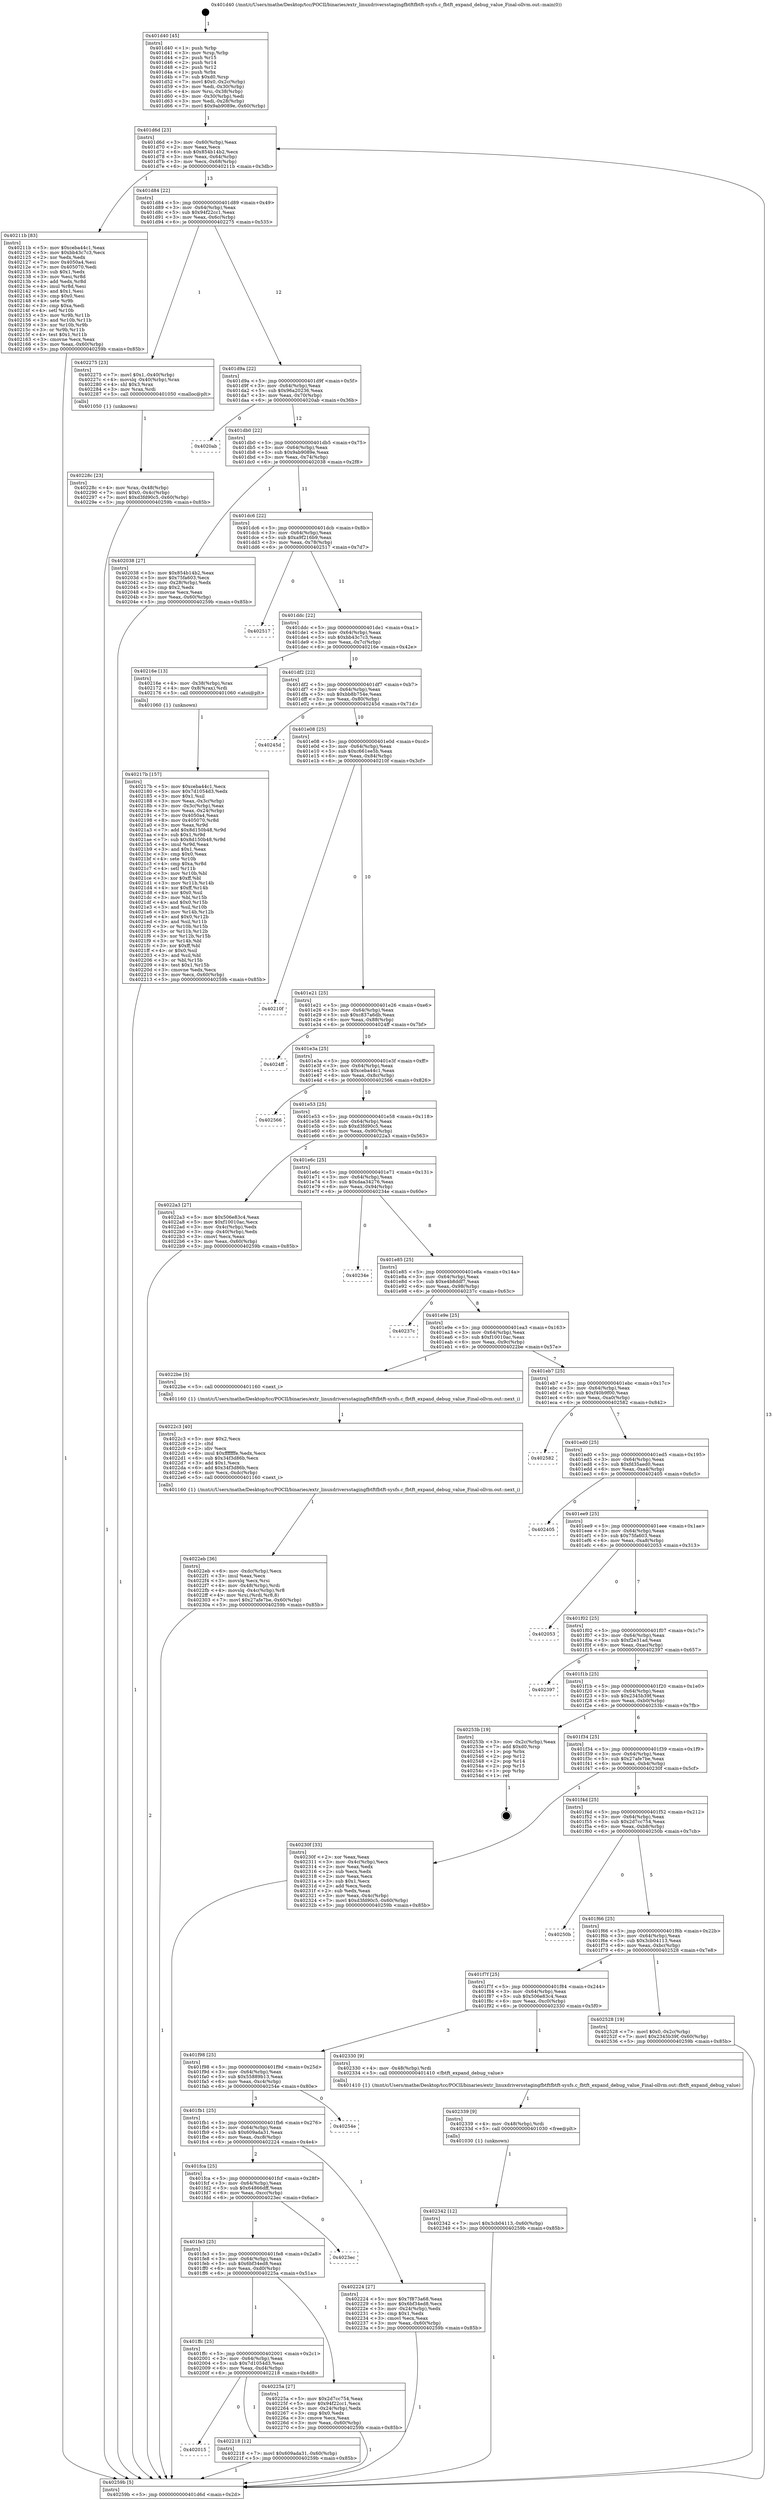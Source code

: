 digraph "0x401d40" {
  label = "0x401d40 (/mnt/c/Users/mathe/Desktop/tcc/POCII/binaries/extr_linuxdriversstagingfbtftfbtft-sysfs.c_fbtft_expand_debug_value_Final-ollvm.out::main(0))"
  labelloc = "t"
  node[shape=record]

  Entry [label="",width=0.3,height=0.3,shape=circle,fillcolor=black,style=filled]
  "0x401d6d" [label="{
     0x401d6d [23]\l
     | [instrs]\l
     &nbsp;&nbsp;0x401d6d \<+3\>: mov -0x60(%rbp),%eax\l
     &nbsp;&nbsp;0x401d70 \<+2\>: mov %eax,%ecx\l
     &nbsp;&nbsp;0x401d72 \<+6\>: sub $0x854b14b2,%ecx\l
     &nbsp;&nbsp;0x401d78 \<+3\>: mov %eax,-0x64(%rbp)\l
     &nbsp;&nbsp;0x401d7b \<+3\>: mov %ecx,-0x68(%rbp)\l
     &nbsp;&nbsp;0x401d7e \<+6\>: je 000000000040211b \<main+0x3db\>\l
  }"]
  "0x40211b" [label="{
     0x40211b [83]\l
     | [instrs]\l
     &nbsp;&nbsp;0x40211b \<+5\>: mov $0xceba44c1,%eax\l
     &nbsp;&nbsp;0x402120 \<+5\>: mov $0xbb43c7c3,%ecx\l
     &nbsp;&nbsp;0x402125 \<+2\>: xor %edx,%edx\l
     &nbsp;&nbsp;0x402127 \<+7\>: mov 0x4050a4,%esi\l
     &nbsp;&nbsp;0x40212e \<+7\>: mov 0x405070,%edi\l
     &nbsp;&nbsp;0x402135 \<+3\>: sub $0x1,%edx\l
     &nbsp;&nbsp;0x402138 \<+3\>: mov %esi,%r8d\l
     &nbsp;&nbsp;0x40213b \<+3\>: add %edx,%r8d\l
     &nbsp;&nbsp;0x40213e \<+4\>: imul %r8d,%esi\l
     &nbsp;&nbsp;0x402142 \<+3\>: and $0x1,%esi\l
     &nbsp;&nbsp;0x402145 \<+3\>: cmp $0x0,%esi\l
     &nbsp;&nbsp;0x402148 \<+4\>: sete %r9b\l
     &nbsp;&nbsp;0x40214c \<+3\>: cmp $0xa,%edi\l
     &nbsp;&nbsp;0x40214f \<+4\>: setl %r10b\l
     &nbsp;&nbsp;0x402153 \<+3\>: mov %r9b,%r11b\l
     &nbsp;&nbsp;0x402156 \<+3\>: and %r10b,%r11b\l
     &nbsp;&nbsp;0x402159 \<+3\>: xor %r10b,%r9b\l
     &nbsp;&nbsp;0x40215c \<+3\>: or %r9b,%r11b\l
     &nbsp;&nbsp;0x40215f \<+4\>: test $0x1,%r11b\l
     &nbsp;&nbsp;0x402163 \<+3\>: cmovne %ecx,%eax\l
     &nbsp;&nbsp;0x402166 \<+3\>: mov %eax,-0x60(%rbp)\l
     &nbsp;&nbsp;0x402169 \<+5\>: jmp 000000000040259b \<main+0x85b\>\l
  }"]
  "0x401d84" [label="{
     0x401d84 [22]\l
     | [instrs]\l
     &nbsp;&nbsp;0x401d84 \<+5\>: jmp 0000000000401d89 \<main+0x49\>\l
     &nbsp;&nbsp;0x401d89 \<+3\>: mov -0x64(%rbp),%eax\l
     &nbsp;&nbsp;0x401d8c \<+5\>: sub $0x94f22cc1,%eax\l
     &nbsp;&nbsp;0x401d91 \<+3\>: mov %eax,-0x6c(%rbp)\l
     &nbsp;&nbsp;0x401d94 \<+6\>: je 0000000000402275 \<main+0x535\>\l
  }"]
  Exit [label="",width=0.3,height=0.3,shape=circle,fillcolor=black,style=filled,peripheries=2]
  "0x402275" [label="{
     0x402275 [23]\l
     | [instrs]\l
     &nbsp;&nbsp;0x402275 \<+7\>: movl $0x1,-0x40(%rbp)\l
     &nbsp;&nbsp;0x40227c \<+4\>: movslq -0x40(%rbp),%rax\l
     &nbsp;&nbsp;0x402280 \<+4\>: shl $0x3,%rax\l
     &nbsp;&nbsp;0x402284 \<+3\>: mov %rax,%rdi\l
     &nbsp;&nbsp;0x402287 \<+5\>: call 0000000000401050 \<malloc@plt\>\l
     | [calls]\l
     &nbsp;&nbsp;0x401050 \{1\} (unknown)\l
  }"]
  "0x401d9a" [label="{
     0x401d9a [22]\l
     | [instrs]\l
     &nbsp;&nbsp;0x401d9a \<+5\>: jmp 0000000000401d9f \<main+0x5f\>\l
     &nbsp;&nbsp;0x401d9f \<+3\>: mov -0x64(%rbp),%eax\l
     &nbsp;&nbsp;0x401da2 \<+5\>: sub $0x96a20236,%eax\l
     &nbsp;&nbsp;0x401da7 \<+3\>: mov %eax,-0x70(%rbp)\l
     &nbsp;&nbsp;0x401daa \<+6\>: je 00000000004020ab \<main+0x36b\>\l
  }"]
  "0x402342" [label="{
     0x402342 [12]\l
     | [instrs]\l
     &nbsp;&nbsp;0x402342 \<+7\>: movl $0x3cb04113,-0x60(%rbp)\l
     &nbsp;&nbsp;0x402349 \<+5\>: jmp 000000000040259b \<main+0x85b\>\l
  }"]
  "0x4020ab" [label="{
     0x4020ab\l
  }", style=dashed]
  "0x401db0" [label="{
     0x401db0 [22]\l
     | [instrs]\l
     &nbsp;&nbsp;0x401db0 \<+5\>: jmp 0000000000401db5 \<main+0x75\>\l
     &nbsp;&nbsp;0x401db5 \<+3\>: mov -0x64(%rbp),%eax\l
     &nbsp;&nbsp;0x401db8 \<+5\>: sub $0x9ab9089e,%eax\l
     &nbsp;&nbsp;0x401dbd \<+3\>: mov %eax,-0x74(%rbp)\l
     &nbsp;&nbsp;0x401dc0 \<+6\>: je 0000000000402038 \<main+0x2f8\>\l
  }"]
  "0x402339" [label="{
     0x402339 [9]\l
     | [instrs]\l
     &nbsp;&nbsp;0x402339 \<+4\>: mov -0x48(%rbp),%rdi\l
     &nbsp;&nbsp;0x40233d \<+5\>: call 0000000000401030 \<free@plt\>\l
     | [calls]\l
     &nbsp;&nbsp;0x401030 \{1\} (unknown)\l
  }"]
  "0x402038" [label="{
     0x402038 [27]\l
     | [instrs]\l
     &nbsp;&nbsp;0x402038 \<+5\>: mov $0x854b14b2,%eax\l
     &nbsp;&nbsp;0x40203d \<+5\>: mov $0x75fa603,%ecx\l
     &nbsp;&nbsp;0x402042 \<+3\>: mov -0x28(%rbp),%edx\l
     &nbsp;&nbsp;0x402045 \<+3\>: cmp $0x2,%edx\l
     &nbsp;&nbsp;0x402048 \<+3\>: cmovne %ecx,%eax\l
     &nbsp;&nbsp;0x40204b \<+3\>: mov %eax,-0x60(%rbp)\l
     &nbsp;&nbsp;0x40204e \<+5\>: jmp 000000000040259b \<main+0x85b\>\l
  }"]
  "0x401dc6" [label="{
     0x401dc6 [22]\l
     | [instrs]\l
     &nbsp;&nbsp;0x401dc6 \<+5\>: jmp 0000000000401dcb \<main+0x8b\>\l
     &nbsp;&nbsp;0x401dcb \<+3\>: mov -0x64(%rbp),%eax\l
     &nbsp;&nbsp;0x401dce \<+5\>: sub $0xa9f216b9,%eax\l
     &nbsp;&nbsp;0x401dd3 \<+3\>: mov %eax,-0x78(%rbp)\l
     &nbsp;&nbsp;0x401dd6 \<+6\>: je 0000000000402517 \<main+0x7d7\>\l
  }"]
  "0x40259b" [label="{
     0x40259b [5]\l
     | [instrs]\l
     &nbsp;&nbsp;0x40259b \<+5\>: jmp 0000000000401d6d \<main+0x2d\>\l
  }"]
  "0x401d40" [label="{
     0x401d40 [45]\l
     | [instrs]\l
     &nbsp;&nbsp;0x401d40 \<+1\>: push %rbp\l
     &nbsp;&nbsp;0x401d41 \<+3\>: mov %rsp,%rbp\l
     &nbsp;&nbsp;0x401d44 \<+2\>: push %r15\l
     &nbsp;&nbsp;0x401d46 \<+2\>: push %r14\l
     &nbsp;&nbsp;0x401d48 \<+2\>: push %r12\l
     &nbsp;&nbsp;0x401d4a \<+1\>: push %rbx\l
     &nbsp;&nbsp;0x401d4b \<+7\>: sub $0xd0,%rsp\l
     &nbsp;&nbsp;0x401d52 \<+7\>: movl $0x0,-0x2c(%rbp)\l
     &nbsp;&nbsp;0x401d59 \<+3\>: mov %edi,-0x30(%rbp)\l
     &nbsp;&nbsp;0x401d5c \<+4\>: mov %rsi,-0x38(%rbp)\l
     &nbsp;&nbsp;0x401d60 \<+3\>: mov -0x30(%rbp),%edi\l
     &nbsp;&nbsp;0x401d63 \<+3\>: mov %edi,-0x28(%rbp)\l
     &nbsp;&nbsp;0x401d66 \<+7\>: movl $0x9ab9089e,-0x60(%rbp)\l
  }"]
  "0x4022eb" [label="{
     0x4022eb [36]\l
     | [instrs]\l
     &nbsp;&nbsp;0x4022eb \<+6\>: mov -0xdc(%rbp),%ecx\l
     &nbsp;&nbsp;0x4022f1 \<+3\>: imul %eax,%ecx\l
     &nbsp;&nbsp;0x4022f4 \<+3\>: movslq %ecx,%rsi\l
     &nbsp;&nbsp;0x4022f7 \<+4\>: mov -0x48(%rbp),%rdi\l
     &nbsp;&nbsp;0x4022fb \<+4\>: movslq -0x4c(%rbp),%r8\l
     &nbsp;&nbsp;0x4022ff \<+4\>: mov %rsi,(%rdi,%r8,8)\l
     &nbsp;&nbsp;0x402303 \<+7\>: movl $0x27afe7be,-0x60(%rbp)\l
     &nbsp;&nbsp;0x40230a \<+5\>: jmp 000000000040259b \<main+0x85b\>\l
  }"]
  "0x402517" [label="{
     0x402517\l
  }", style=dashed]
  "0x401ddc" [label="{
     0x401ddc [22]\l
     | [instrs]\l
     &nbsp;&nbsp;0x401ddc \<+5\>: jmp 0000000000401de1 \<main+0xa1\>\l
     &nbsp;&nbsp;0x401de1 \<+3\>: mov -0x64(%rbp),%eax\l
     &nbsp;&nbsp;0x401de4 \<+5\>: sub $0xbb43c7c3,%eax\l
     &nbsp;&nbsp;0x401de9 \<+3\>: mov %eax,-0x7c(%rbp)\l
     &nbsp;&nbsp;0x401dec \<+6\>: je 000000000040216e \<main+0x42e\>\l
  }"]
  "0x4022c3" [label="{
     0x4022c3 [40]\l
     | [instrs]\l
     &nbsp;&nbsp;0x4022c3 \<+5\>: mov $0x2,%ecx\l
     &nbsp;&nbsp;0x4022c8 \<+1\>: cltd\l
     &nbsp;&nbsp;0x4022c9 \<+2\>: idiv %ecx\l
     &nbsp;&nbsp;0x4022cb \<+6\>: imul $0xfffffffe,%edx,%ecx\l
     &nbsp;&nbsp;0x4022d1 \<+6\>: sub $0x34f3d86b,%ecx\l
     &nbsp;&nbsp;0x4022d7 \<+3\>: add $0x1,%ecx\l
     &nbsp;&nbsp;0x4022da \<+6\>: add $0x34f3d86b,%ecx\l
     &nbsp;&nbsp;0x4022e0 \<+6\>: mov %ecx,-0xdc(%rbp)\l
     &nbsp;&nbsp;0x4022e6 \<+5\>: call 0000000000401160 \<next_i\>\l
     | [calls]\l
     &nbsp;&nbsp;0x401160 \{1\} (/mnt/c/Users/mathe/Desktop/tcc/POCII/binaries/extr_linuxdriversstagingfbtftfbtft-sysfs.c_fbtft_expand_debug_value_Final-ollvm.out::next_i)\l
  }"]
  "0x40216e" [label="{
     0x40216e [13]\l
     | [instrs]\l
     &nbsp;&nbsp;0x40216e \<+4\>: mov -0x38(%rbp),%rax\l
     &nbsp;&nbsp;0x402172 \<+4\>: mov 0x8(%rax),%rdi\l
     &nbsp;&nbsp;0x402176 \<+5\>: call 0000000000401060 \<atoi@plt\>\l
     | [calls]\l
     &nbsp;&nbsp;0x401060 \{1\} (unknown)\l
  }"]
  "0x401df2" [label="{
     0x401df2 [22]\l
     | [instrs]\l
     &nbsp;&nbsp;0x401df2 \<+5\>: jmp 0000000000401df7 \<main+0xb7\>\l
     &nbsp;&nbsp;0x401df7 \<+3\>: mov -0x64(%rbp),%eax\l
     &nbsp;&nbsp;0x401dfa \<+5\>: sub $0xbb8b754e,%eax\l
     &nbsp;&nbsp;0x401dff \<+3\>: mov %eax,-0x80(%rbp)\l
     &nbsp;&nbsp;0x401e02 \<+6\>: je 000000000040245d \<main+0x71d\>\l
  }"]
  "0x40217b" [label="{
     0x40217b [157]\l
     | [instrs]\l
     &nbsp;&nbsp;0x40217b \<+5\>: mov $0xceba44c1,%ecx\l
     &nbsp;&nbsp;0x402180 \<+5\>: mov $0x7d1054d3,%edx\l
     &nbsp;&nbsp;0x402185 \<+3\>: mov $0x1,%sil\l
     &nbsp;&nbsp;0x402188 \<+3\>: mov %eax,-0x3c(%rbp)\l
     &nbsp;&nbsp;0x40218b \<+3\>: mov -0x3c(%rbp),%eax\l
     &nbsp;&nbsp;0x40218e \<+3\>: mov %eax,-0x24(%rbp)\l
     &nbsp;&nbsp;0x402191 \<+7\>: mov 0x4050a4,%eax\l
     &nbsp;&nbsp;0x402198 \<+8\>: mov 0x405070,%r8d\l
     &nbsp;&nbsp;0x4021a0 \<+3\>: mov %eax,%r9d\l
     &nbsp;&nbsp;0x4021a3 \<+7\>: add $0x8d150b48,%r9d\l
     &nbsp;&nbsp;0x4021aa \<+4\>: sub $0x1,%r9d\l
     &nbsp;&nbsp;0x4021ae \<+7\>: sub $0x8d150b48,%r9d\l
     &nbsp;&nbsp;0x4021b5 \<+4\>: imul %r9d,%eax\l
     &nbsp;&nbsp;0x4021b9 \<+3\>: and $0x1,%eax\l
     &nbsp;&nbsp;0x4021bc \<+3\>: cmp $0x0,%eax\l
     &nbsp;&nbsp;0x4021bf \<+4\>: sete %r10b\l
     &nbsp;&nbsp;0x4021c3 \<+4\>: cmp $0xa,%r8d\l
     &nbsp;&nbsp;0x4021c7 \<+4\>: setl %r11b\l
     &nbsp;&nbsp;0x4021cb \<+3\>: mov %r10b,%bl\l
     &nbsp;&nbsp;0x4021ce \<+3\>: xor $0xff,%bl\l
     &nbsp;&nbsp;0x4021d1 \<+3\>: mov %r11b,%r14b\l
     &nbsp;&nbsp;0x4021d4 \<+4\>: xor $0xff,%r14b\l
     &nbsp;&nbsp;0x4021d8 \<+4\>: xor $0x0,%sil\l
     &nbsp;&nbsp;0x4021dc \<+3\>: mov %bl,%r15b\l
     &nbsp;&nbsp;0x4021df \<+4\>: and $0x0,%r15b\l
     &nbsp;&nbsp;0x4021e3 \<+3\>: and %sil,%r10b\l
     &nbsp;&nbsp;0x4021e6 \<+3\>: mov %r14b,%r12b\l
     &nbsp;&nbsp;0x4021e9 \<+4\>: and $0x0,%r12b\l
     &nbsp;&nbsp;0x4021ed \<+3\>: and %sil,%r11b\l
     &nbsp;&nbsp;0x4021f0 \<+3\>: or %r10b,%r15b\l
     &nbsp;&nbsp;0x4021f3 \<+3\>: or %r11b,%r12b\l
     &nbsp;&nbsp;0x4021f6 \<+3\>: xor %r12b,%r15b\l
     &nbsp;&nbsp;0x4021f9 \<+3\>: or %r14b,%bl\l
     &nbsp;&nbsp;0x4021fc \<+3\>: xor $0xff,%bl\l
     &nbsp;&nbsp;0x4021ff \<+4\>: or $0x0,%sil\l
     &nbsp;&nbsp;0x402203 \<+3\>: and %sil,%bl\l
     &nbsp;&nbsp;0x402206 \<+3\>: or %bl,%r15b\l
     &nbsp;&nbsp;0x402209 \<+4\>: test $0x1,%r15b\l
     &nbsp;&nbsp;0x40220d \<+3\>: cmovne %edx,%ecx\l
     &nbsp;&nbsp;0x402210 \<+3\>: mov %ecx,-0x60(%rbp)\l
     &nbsp;&nbsp;0x402213 \<+5\>: jmp 000000000040259b \<main+0x85b\>\l
  }"]
  "0x40228c" [label="{
     0x40228c [23]\l
     | [instrs]\l
     &nbsp;&nbsp;0x40228c \<+4\>: mov %rax,-0x48(%rbp)\l
     &nbsp;&nbsp;0x402290 \<+7\>: movl $0x0,-0x4c(%rbp)\l
     &nbsp;&nbsp;0x402297 \<+7\>: movl $0xd3fd90c5,-0x60(%rbp)\l
     &nbsp;&nbsp;0x40229e \<+5\>: jmp 000000000040259b \<main+0x85b\>\l
  }"]
  "0x40245d" [label="{
     0x40245d\l
  }", style=dashed]
  "0x401e08" [label="{
     0x401e08 [25]\l
     | [instrs]\l
     &nbsp;&nbsp;0x401e08 \<+5\>: jmp 0000000000401e0d \<main+0xcd\>\l
     &nbsp;&nbsp;0x401e0d \<+3\>: mov -0x64(%rbp),%eax\l
     &nbsp;&nbsp;0x401e10 \<+5\>: sub $0xc661ee5b,%eax\l
     &nbsp;&nbsp;0x401e15 \<+6\>: mov %eax,-0x84(%rbp)\l
     &nbsp;&nbsp;0x401e1b \<+6\>: je 000000000040210f \<main+0x3cf\>\l
  }"]
  "0x402015" [label="{
     0x402015\l
  }", style=dashed]
  "0x40210f" [label="{
     0x40210f\l
  }", style=dashed]
  "0x401e21" [label="{
     0x401e21 [25]\l
     | [instrs]\l
     &nbsp;&nbsp;0x401e21 \<+5\>: jmp 0000000000401e26 \<main+0xe6\>\l
     &nbsp;&nbsp;0x401e26 \<+3\>: mov -0x64(%rbp),%eax\l
     &nbsp;&nbsp;0x401e29 \<+5\>: sub $0xc837a6db,%eax\l
     &nbsp;&nbsp;0x401e2e \<+6\>: mov %eax,-0x88(%rbp)\l
     &nbsp;&nbsp;0x401e34 \<+6\>: je 00000000004024ff \<main+0x7bf\>\l
  }"]
  "0x402218" [label="{
     0x402218 [12]\l
     | [instrs]\l
     &nbsp;&nbsp;0x402218 \<+7\>: movl $0x609ada31,-0x60(%rbp)\l
     &nbsp;&nbsp;0x40221f \<+5\>: jmp 000000000040259b \<main+0x85b\>\l
  }"]
  "0x4024ff" [label="{
     0x4024ff\l
  }", style=dashed]
  "0x401e3a" [label="{
     0x401e3a [25]\l
     | [instrs]\l
     &nbsp;&nbsp;0x401e3a \<+5\>: jmp 0000000000401e3f \<main+0xff\>\l
     &nbsp;&nbsp;0x401e3f \<+3\>: mov -0x64(%rbp),%eax\l
     &nbsp;&nbsp;0x401e42 \<+5\>: sub $0xceba44c1,%eax\l
     &nbsp;&nbsp;0x401e47 \<+6\>: mov %eax,-0x8c(%rbp)\l
     &nbsp;&nbsp;0x401e4d \<+6\>: je 0000000000402566 \<main+0x826\>\l
  }"]
  "0x401ffc" [label="{
     0x401ffc [25]\l
     | [instrs]\l
     &nbsp;&nbsp;0x401ffc \<+5\>: jmp 0000000000402001 \<main+0x2c1\>\l
     &nbsp;&nbsp;0x402001 \<+3\>: mov -0x64(%rbp),%eax\l
     &nbsp;&nbsp;0x402004 \<+5\>: sub $0x7d1054d3,%eax\l
     &nbsp;&nbsp;0x402009 \<+6\>: mov %eax,-0xd4(%rbp)\l
     &nbsp;&nbsp;0x40200f \<+6\>: je 0000000000402218 \<main+0x4d8\>\l
  }"]
  "0x402566" [label="{
     0x402566\l
  }", style=dashed]
  "0x401e53" [label="{
     0x401e53 [25]\l
     | [instrs]\l
     &nbsp;&nbsp;0x401e53 \<+5\>: jmp 0000000000401e58 \<main+0x118\>\l
     &nbsp;&nbsp;0x401e58 \<+3\>: mov -0x64(%rbp),%eax\l
     &nbsp;&nbsp;0x401e5b \<+5\>: sub $0xd3fd90c5,%eax\l
     &nbsp;&nbsp;0x401e60 \<+6\>: mov %eax,-0x90(%rbp)\l
     &nbsp;&nbsp;0x401e66 \<+6\>: je 00000000004022a3 \<main+0x563\>\l
  }"]
  "0x40225a" [label="{
     0x40225a [27]\l
     | [instrs]\l
     &nbsp;&nbsp;0x40225a \<+5\>: mov $0x2d7cc754,%eax\l
     &nbsp;&nbsp;0x40225f \<+5\>: mov $0x94f22cc1,%ecx\l
     &nbsp;&nbsp;0x402264 \<+3\>: mov -0x24(%rbp),%edx\l
     &nbsp;&nbsp;0x402267 \<+3\>: cmp $0x0,%edx\l
     &nbsp;&nbsp;0x40226a \<+3\>: cmove %ecx,%eax\l
     &nbsp;&nbsp;0x40226d \<+3\>: mov %eax,-0x60(%rbp)\l
     &nbsp;&nbsp;0x402270 \<+5\>: jmp 000000000040259b \<main+0x85b\>\l
  }"]
  "0x4022a3" [label="{
     0x4022a3 [27]\l
     | [instrs]\l
     &nbsp;&nbsp;0x4022a3 \<+5\>: mov $0x506e83c4,%eax\l
     &nbsp;&nbsp;0x4022a8 \<+5\>: mov $0xf10010ac,%ecx\l
     &nbsp;&nbsp;0x4022ad \<+3\>: mov -0x4c(%rbp),%edx\l
     &nbsp;&nbsp;0x4022b0 \<+3\>: cmp -0x40(%rbp),%edx\l
     &nbsp;&nbsp;0x4022b3 \<+3\>: cmovl %ecx,%eax\l
     &nbsp;&nbsp;0x4022b6 \<+3\>: mov %eax,-0x60(%rbp)\l
     &nbsp;&nbsp;0x4022b9 \<+5\>: jmp 000000000040259b \<main+0x85b\>\l
  }"]
  "0x401e6c" [label="{
     0x401e6c [25]\l
     | [instrs]\l
     &nbsp;&nbsp;0x401e6c \<+5\>: jmp 0000000000401e71 \<main+0x131\>\l
     &nbsp;&nbsp;0x401e71 \<+3\>: mov -0x64(%rbp),%eax\l
     &nbsp;&nbsp;0x401e74 \<+5\>: sub $0xdaa34276,%eax\l
     &nbsp;&nbsp;0x401e79 \<+6\>: mov %eax,-0x94(%rbp)\l
     &nbsp;&nbsp;0x401e7f \<+6\>: je 000000000040234e \<main+0x60e\>\l
  }"]
  "0x401fe3" [label="{
     0x401fe3 [25]\l
     | [instrs]\l
     &nbsp;&nbsp;0x401fe3 \<+5\>: jmp 0000000000401fe8 \<main+0x2a8\>\l
     &nbsp;&nbsp;0x401fe8 \<+3\>: mov -0x64(%rbp),%eax\l
     &nbsp;&nbsp;0x401feb \<+5\>: sub $0x6bf34ed8,%eax\l
     &nbsp;&nbsp;0x401ff0 \<+6\>: mov %eax,-0xd0(%rbp)\l
     &nbsp;&nbsp;0x401ff6 \<+6\>: je 000000000040225a \<main+0x51a\>\l
  }"]
  "0x40234e" [label="{
     0x40234e\l
  }", style=dashed]
  "0x401e85" [label="{
     0x401e85 [25]\l
     | [instrs]\l
     &nbsp;&nbsp;0x401e85 \<+5\>: jmp 0000000000401e8a \<main+0x14a\>\l
     &nbsp;&nbsp;0x401e8a \<+3\>: mov -0x64(%rbp),%eax\l
     &nbsp;&nbsp;0x401e8d \<+5\>: sub $0xe4b8ddf7,%eax\l
     &nbsp;&nbsp;0x401e92 \<+6\>: mov %eax,-0x98(%rbp)\l
     &nbsp;&nbsp;0x401e98 \<+6\>: je 000000000040237c \<main+0x63c\>\l
  }"]
  "0x4023ec" [label="{
     0x4023ec\l
  }", style=dashed]
  "0x40237c" [label="{
     0x40237c\l
  }", style=dashed]
  "0x401e9e" [label="{
     0x401e9e [25]\l
     | [instrs]\l
     &nbsp;&nbsp;0x401e9e \<+5\>: jmp 0000000000401ea3 \<main+0x163\>\l
     &nbsp;&nbsp;0x401ea3 \<+3\>: mov -0x64(%rbp),%eax\l
     &nbsp;&nbsp;0x401ea6 \<+5\>: sub $0xf10010ac,%eax\l
     &nbsp;&nbsp;0x401eab \<+6\>: mov %eax,-0x9c(%rbp)\l
     &nbsp;&nbsp;0x401eb1 \<+6\>: je 00000000004022be \<main+0x57e\>\l
  }"]
  "0x401fca" [label="{
     0x401fca [25]\l
     | [instrs]\l
     &nbsp;&nbsp;0x401fca \<+5\>: jmp 0000000000401fcf \<main+0x28f\>\l
     &nbsp;&nbsp;0x401fcf \<+3\>: mov -0x64(%rbp),%eax\l
     &nbsp;&nbsp;0x401fd2 \<+5\>: sub $0x64866dff,%eax\l
     &nbsp;&nbsp;0x401fd7 \<+6\>: mov %eax,-0xcc(%rbp)\l
     &nbsp;&nbsp;0x401fdd \<+6\>: je 00000000004023ec \<main+0x6ac\>\l
  }"]
  "0x4022be" [label="{
     0x4022be [5]\l
     | [instrs]\l
     &nbsp;&nbsp;0x4022be \<+5\>: call 0000000000401160 \<next_i\>\l
     | [calls]\l
     &nbsp;&nbsp;0x401160 \{1\} (/mnt/c/Users/mathe/Desktop/tcc/POCII/binaries/extr_linuxdriversstagingfbtftfbtft-sysfs.c_fbtft_expand_debug_value_Final-ollvm.out::next_i)\l
  }"]
  "0x401eb7" [label="{
     0x401eb7 [25]\l
     | [instrs]\l
     &nbsp;&nbsp;0x401eb7 \<+5\>: jmp 0000000000401ebc \<main+0x17c\>\l
     &nbsp;&nbsp;0x401ebc \<+3\>: mov -0x64(%rbp),%eax\l
     &nbsp;&nbsp;0x401ebf \<+5\>: sub $0xf40b9f00,%eax\l
     &nbsp;&nbsp;0x401ec4 \<+6\>: mov %eax,-0xa0(%rbp)\l
     &nbsp;&nbsp;0x401eca \<+6\>: je 0000000000402582 \<main+0x842\>\l
  }"]
  "0x402224" [label="{
     0x402224 [27]\l
     | [instrs]\l
     &nbsp;&nbsp;0x402224 \<+5\>: mov $0x7f873a68,%eax\l
     &nbsp;&nbsp;0x402229 \<+5\>: mov $0x6bf34ed8,%ecx\l
     &nbsp;&nbsp;0x40222e \<+3\>: mov -0x24(%rbp),%edx\l
     &nbsp;&nbsp;0x402231 \<+3\>: cmp $0x1,%edx\l
     &nbsp;&nbsp;0x402234 \<+3\>: cmovl %ecx,%eax\l
     &nbsp;&nbsp;0x402237 \<+3\>: mov %eax,-0x60(%rbp)\l
     &nbsp;&nbsp;0x40223a \<+5\>: jmp 000000000040259b \<main+0x85b\>\l
  }"]
  "0x402582" [label="{
     0x402582\l
  }", style=dashed]
  "0x401ed0" [label="{
     0x401ed0 [25]\l
     | [instrs]\l
     &nbsp;&nbsp;0x401ed0 \<+5\>: jmp 0000000000401ed5 \<main+0x195\>\l
     &nbsp;&nbsp;0x401ed5 \<+3\>: mov -0x64(%rbp),%eax\l
     &nbsp;&nbsp;0x401ed8 \<+5\>: sub $0xfd35aed0,%eax\l
     &nbsp;&nbsp;0x401edd \<+6\>: mov %eax,-0xa4(%rbp)\l
     &nbsp;&nbsp;0x401ee3 \<+6\>: je 0000000000402405 \<main+0x6c5\>\l
  }"]
  "0x401fb1" [label="{
     0x401fb1 [25]\l
     | [instrs]\l
     &nbsp;&nbsp;0x401fb1 \<+5\>: jmp 0000000000401fb6 \<main+0x276\>\l
     &nbsp;&nbsp;0x401fb6 \<+3\>: mov -0x64(%rbp),%eax\l
     &nbsp;&nbsp;0x401fb9 \<+5\>: sub $0x609ada31,%eax\l
     &nbsp;&nbsp;0x401fbe \<+6\>: mov %eax,-0xc8(%rbp)\l
     &nbsp;&nbsp;0x401fc4 \<+6\>: je 0000000000402224 \<main+0x4e4\>\l
  }"]
  "0x402405" [label="{
     0x402405\l
  }", style=dashed]
  "0x401ee9" [label="{
     0x401ee9 [25]\l
     | [instrs]\l
     &nbsp;&nbsp;0x401ee9 \<+5\>: jmp 0000000000401eee \<main+0x1ae\>\l
     &nbsp;&nbsp;0x401eee \<+3\>: mov -0x64(%rbp),%eax\l
     &nbsp;&nbsp;0x401ef1 \<+5\>: sub $0x75fa603,%eax\l
     &nbsp;&nbsp;0x401ef6 \<+6\>: mov %eax,-0xa8(%rbp)\l
     &nbsp;&nbsp;0x401efc \<+6\>: je 0000000000402053 \<main+0x313\>\l
  }"]
  "0x40254e" [label="{
     0x40254e\l
  }", style=dashed]
  "0x402053" [label="{
     0x402053\l
  }", style=dashed]
  "0x401f02" [label="{
     0x401f02 [25]\l
     | [instrs]\l
     &nbsp;&nbsp;0x401f02 \<+5\>: jmp 0000000000401f07 \<main+0x1c7\>\l
     &nbsp;&nbsp;0x401f07 \<+3\>: mov -0x64(%rbp),%eax\l
     &nbsp;&nbsp;0x401f0a \<+5\>: sub $0xf2e31ad,%eax\l
     &nbsp;&nbsp;0x401f0f \<+6\>: mov %eax,-0xac(%rbp)\l
     &nbsp;&nbsp;0x401f15 \<+6\>: je 0000000000402397 \<main+0x657\>\l
  }"]
  "0x401f98" [label="{
     0x401f98 [25]\l
     | [instrs]\l
     &nbsp;&nbsp;0x401f98 \<+5\>: jmp 0000000000401f9d \<main+0x25d\>\l
     &nbsp;&nbsp;0x401f9d \<+3\>: mov -0x64(%rbp),%eax\l
     &nbsp;&nbsp;0x401fa0 \<+5\>: sub $0x55889b13,%eax\l
     &nbsp;&nbsp;0x401fa5 \<+6\>: mov %eax,-0xc4(%rbp)\l
     &nbsp;&nbsp;0x401fab \<+6\>: je 000000000040254e \<main+0x80e\>\l
  }"]
  "0x402397" [label="{
     0x402397\l
  }", style=dashed]
  "0x401f1b" [label="{
     0x401f1b [25]\l
     | [instrs]\l
     &nbsp;&nbsp;0x401f1b \<+5\>: jmp 0000000000401f20 \<main+0x1e0\>\l
     &nbsp;&nbsp;0x401f20 \<+3\>: mov -0x64(%rbp),%eax\l
     &nbsp;&nbsp;0x401f23 \<+5\>: sub $0x2345b39f,%eax\l
     &nbsp;&nbsp;0x401f28 \<+6\>: mov %eax,-0xb0(%rbp)\l
     &nbsp;&nbsp;0x401f2e \<+6\>: je 000000000040253b \<main+0x7fb\>\l
  }"]
  "0x402330" [label="{
     0x402330 [9]\l
     | [instrs]\l
     &nbsp;&nbsp;0x402330 \<+4\>: mov -0x48(%rbp),%rdi\l
     &nbsp;&nbsp;0x402334 \<+5\>: call 0000000000401410 \<fbtft_expand_debug_value\>\l
     | [calls]\l
     &nbsp;&nbsp;0x401410 \{1\} (/mnt/c/Users/mathe/Desktop/tcc/POCII/binaries/extr_linuxdriversstagingfbtftfbtft-sysfs.c_fbtft_expand_debug_value_Final-ollvm.out::fbtft_expand_debug_value)\l
  }"]
  "0x40253b" [label="{
     0x40253b [19]\l
     | [instrs]\l
     &nbsp;&nbsp;0x40253b \<+3\>: mov -0x2c(%rbp),%eax\l
     &nbsp;&nbsp;0x40253e \<+7\>: add $0xd0,%rsp\l
     &nbsp;&nbsp;0x402545 \<+1\>: pop %rbx\l
     &nbsp;&nbsp;0x402546 \<+2\>: pop %r12\l
     &nbsp;&nbsp;0x402548 \<+2\>: pop %r14\l
     &nbsp;&nbsp;0x40254a \<+2\>: pop %r15\l
     &nbsp;&nbsp;0x40254c \<+1\>: pop %rbp\l
     &nbsp;&nbsp;0x40254d \<+1\>: ret\l
  }"]
  "0x401f34" [label="{
     0x401f34 [25]\l
     | [instrs]\l
     &nbsp;&nbsp;0x401f34 \<+5\>: jmp 0000000000401f39 \<main+0x1f9\>\l
     &nbsp;&nbsp;0x401f39 \<+3\>: mov -0x64(%rbp),%eax\l
     &nbsp;&nbsp;0x401f3c \<+5\>: sub $0x27afe7be,%eax\l
     &nbsp;&nbsp;0x401f41 \<+6\>: mov %eax,-0xb4(%rbp)\l
     &nbsp;&nbsp;0x401f47 \<+6\>: je 000000000040230f \<main+0x5cf\>\l
  }"]
  "0x401f7f" [label="{
     0x401f7f [25]\l
     | [instrs]\l
     &nbsp;&nbsp;0x401f7f \<+5\>: jmp 0000000000401f84 \<main+0x244\>\l
     &nbsp;&nbsp;0x401f84 \<+3\>: mov -0x64(%rbp),%eax\l
     &nbsp;&nbsp;0x401f87 \<+5\>: sub $0x506e83c4,%eax\l
     &nbsp;&nbsp;0x401f8c \<+6\>: mov %eax,-0xc0(%rbp)\l
     &nbsp;&nbsp;0x401f92 \<+6\>: je 0000000000402330 \<main+0x5f0\>\l
  }"]
  "0x40230f" [label="{
     0x40230f [33]\l
     | [instrs]\l
     &nbsp;&nbsp;0x40230f \<+2\>: xor %eax,%eax\l
     &nbsp;&nbsp;0x402311 \<+3\>: mov -0x4c(%rbp),%ecx\l
     &nbsp;&nbsp;0x402314 \<+2\>: mov %eax,%edx\l
     &nbsp;&nbsp;0x402316 \<+2\>: sub %ecx,%edx\l
     &nbsp;&nbsp;0x402318 \<+2\>: mov %eax,%ecx\l
     &nbsp;&nbsp;0x40231a \<+3\>: sub $0x1,%ecx\l
     &nbsp;&nbsp;0x40231d \<+2\>: add %ecx,%edx\l
     &nbsp;&nbsp;0x40231f \<+2\>: sub %edx,%eax\l
     &nbsp;&nbsp;0x402321 \<+3\>: mov %eax,-0x4c(%rbp)\l
     &nbsp;&nbsp;0x402324 \<+7\>: movl $0xd3fd90c5,-0x60(%rbp)\l
     &nbsp;&nbsp;0x40232b \<+5\>: jmp 000000000040259b \<main+0x85b\>\l
  }"]
  "0x401f4d" [label="{
     0x401f4d [25]\l
     | [instrs]\l
     &nbsp;&nbsp;0x401f4d \<+5\>: jmp 0000000000401f52 \<main+0x212\>\l
     &nbsp;&nbsp;0x401f52 \<+3\>: mov -0x64(%rbp),%eax\l
     &nbsp;&nbsp;0x401f55 \<+5\>: sub $0x2d7cc754,%eax\l
     &nbsp;&nbsp;0x401f5a \<+6\>: mov %eax,-0xb8(%rbp)\l
     &nbsp;&nbsp;0x401f60 \<+6\>: je 000000000040250b \<main+0x7cb\>\l
  }"]
  "0x402528" [label="{
     0x402528 [19]\l
     | [instrs]\l
     &nbsp;&nbsp;0x402528 \<+7\>: movl $0x0,-0x2c(%rbp)\l
     &nbsp;&nbsp;0x40252f \<+7\>: movl $0x2345b39f,-0x60(%rbp)\l
     &nbsp;&nbsp;0x402536 \<+5\>: jmp 000000000040259b \<main+0x85b\>\l
  }"]
  "0x40250b" [label="{
     0x40250b\l
  }", style=dashed]
  "0x401f66" [label="{
     0x401f66 [25]\l
     | [instrs]\l
     &nbsp;&nbsp;0x401f66 \<+5\>: jmp 0000000000401f6b \<main+0x22b\>\l
     &nbsp;&nbsp;0x401f6b \<+3\>: mov -0x64(%rbp),%eax\l
     &nbsp;&nbsp;0x401f6e \<+5\>: sub $0x3cb04113,%eax\l
     &nbsp;&nbsp;0x401f73 \<+6\>: mov %eax,-0xbc(%rbp)\l
     &nbsp;&nbsp;0x401f79 \<+6\>: je 0000000000402528 \<main+0x7e8\>\l
  }"]
  Entry -> "0x401d40" [label=" 1"]
  "0x401d6d" -> "0x40211b" [label=" 1"]
  "0x401d6d" -> "0x401d84" [label=" 13"]
  "0x40253b" -> Exit [label=" 1"]
  "0x401d84" -> "0x402275" [label=" 1"]
  "0x401d84" -> "0x401d9a" [label=" 12"]
  "0x402528" -> "0x40259b" [label=" 1"]
  "0x401d9a" -> "0x4020ab" [label=" 0"]
  "0x401d9a" -> "0x401db0" [label=" 12"]
  "0x402342" -> "0x40259b" [label=" 1"]
  "0x401db0" -> "0x402038" [label=" 1"]
  "0x401db0" -> "0x401dc6" [label=" 11"]
  "0x402038" -> "0x40259b" [label=" 1"]
  "0x401d40" -> "0x401d6d" [label=" 1"]
  "0x40259b" -> "0x401d6d" [label=" 13"]
  "0x40211b" -> "0x40259b" [label=" 1"]
  "0x402339" -> "0x402342" [label=" 1"]
  "0x401dc6" -> "0x402517" [label=" 0"]
  "0x401dc6" -> "0x401ddc" [label=" 11"]
  "0x402330" -> "0x402339" [label=" 1"]
  "0x401ddc" -> "0x40216e" [label=" 1"]
  "0x401ddc" -> "0x401df2" [label=" 10"]
  "0x40216e" -> "0x40217b" [label=" 1"]
  "0x40217b" -> "0x40259b" [label=" 1"]
  "0x40230f" -> "0x40259b" [label=" 1"]
  "0x401df2" -> "0x40245d" [label=" 0"]
  "0x401df2" -> "0x401e08" [label=" 10"]
  "0x4022eb" -> "0x40259b" [label=" 1"]
  "0x401e08" -> "0x40210f" [label=" 0"]
  "0x401e08" -> "0x401e21" [label=" 10"]
  "0x4022c3" -> "0x4022eb" [label=" 1"]
  "0x401e21" -> "0x4024ff" [label=" 0"]
  "0x401e21" -> "0x401e3a" [label=" 10"]
  "0x4022be" -> "0x4022c3" [label=" 1"]
  "0x401e3a" -> "0x402566" [label=" 0"]
  "0x401e3a" -> "0x401e53" [label=" 10"]
  "0x40228c" -> "0x40259b" [label=" 1"]
  "0x401e53" -> "0x4022a3" [label=" 2"]
  "0x401e53" -> "0x401e6c" [label=" 8"]
  "0x402275" -> "0x40228c" [label=" 1"]
  "0x401e6c" -> "0x40234e" [label=" 0"]
  "0x401e6c" -> "0x401e85" [label=" 8"]
  "0x402224" -> "0x40259b" [label=" 1"]
  "0x401e85" -> "0x40237c" [label=" 0"]
  "0x401e85" -> "0x401e9e" [label=" 8"]
  "0x402218" -> "0x40259b" [label=" 1"]
  "0x401e9e" -> "0x4022be" [label=" 1"]
  "0x401e9e" -> "0x401eb7" [label=" 7"]
  "0x401ffc" -> "0x402218" [label=" 1"]
  "0x401eb7" -> "0x402582" [label=" 0"]
  "0x401eb7" -> "0x401ed0" [label=" 7"]
  "0x4022a3" -> "0x40259b" [label=" 2"]
  "0x401ed0" -> "0x402405" [label=" 0"]
  "0x401ed0" -> "0x401ee9" [label=" 7"]
  "0x401fe3" -> "0x40225a" [label=" 1"]
  "0x401ee9" -> "0x402053" [label=" 0"]
  "0x401ee9" -> "0x401f02" [label=" 7"]
  "0x40225a" -> "0x40259b" [label=" 1"]
  "0x401f02" -> "0x402397" [label=" 0"]
  "0x401f02" -> "0x401f1b" [label=" 7"]
  "0x401fca" -> "0x4023ec" [label=" 0"]
  "0x401f1b" -> "0x40253b" [label=" 1"]
  "0x401f1b" -> "0x401f34" [label=" 6"]
  "0x401ffc" -> "0x402015" [label=" 0"]
  "0x401f34" -> "0x40230f" [label=" 1"]
  "0x401f34" -> "0x401f4d" [label=" 5"]
  "0x401fb1" -> "0x402224" [label=" 1"]
  "0x401f4d" -> "0x40250b" [label=" 0"]
  "0x401f4d" -> "0x401f66" [label=" 5"]
  "0x401fe3" -> "0x401ffc" [label=" 1"]
  "0x401f66" -> "0x402528" [label=" 1"]
  "0x401f66" -> "0x401f7f" [label=" 4"]
  "0x401fb1" -> "0x401fca" [label=" 2"]
  "0x401f7f" -> "0x402330" [label=" 1"]
  "0x401f7f" -> "0x401f98" [label=" 3"]
  "0x401fca" -> "0x401fe3" [label=" 2"]
  "0x401f98" -> "0x40254e" [label=" 0"]
  "0x401f98" -> "0x401fb1" [label=" 3"]
}
